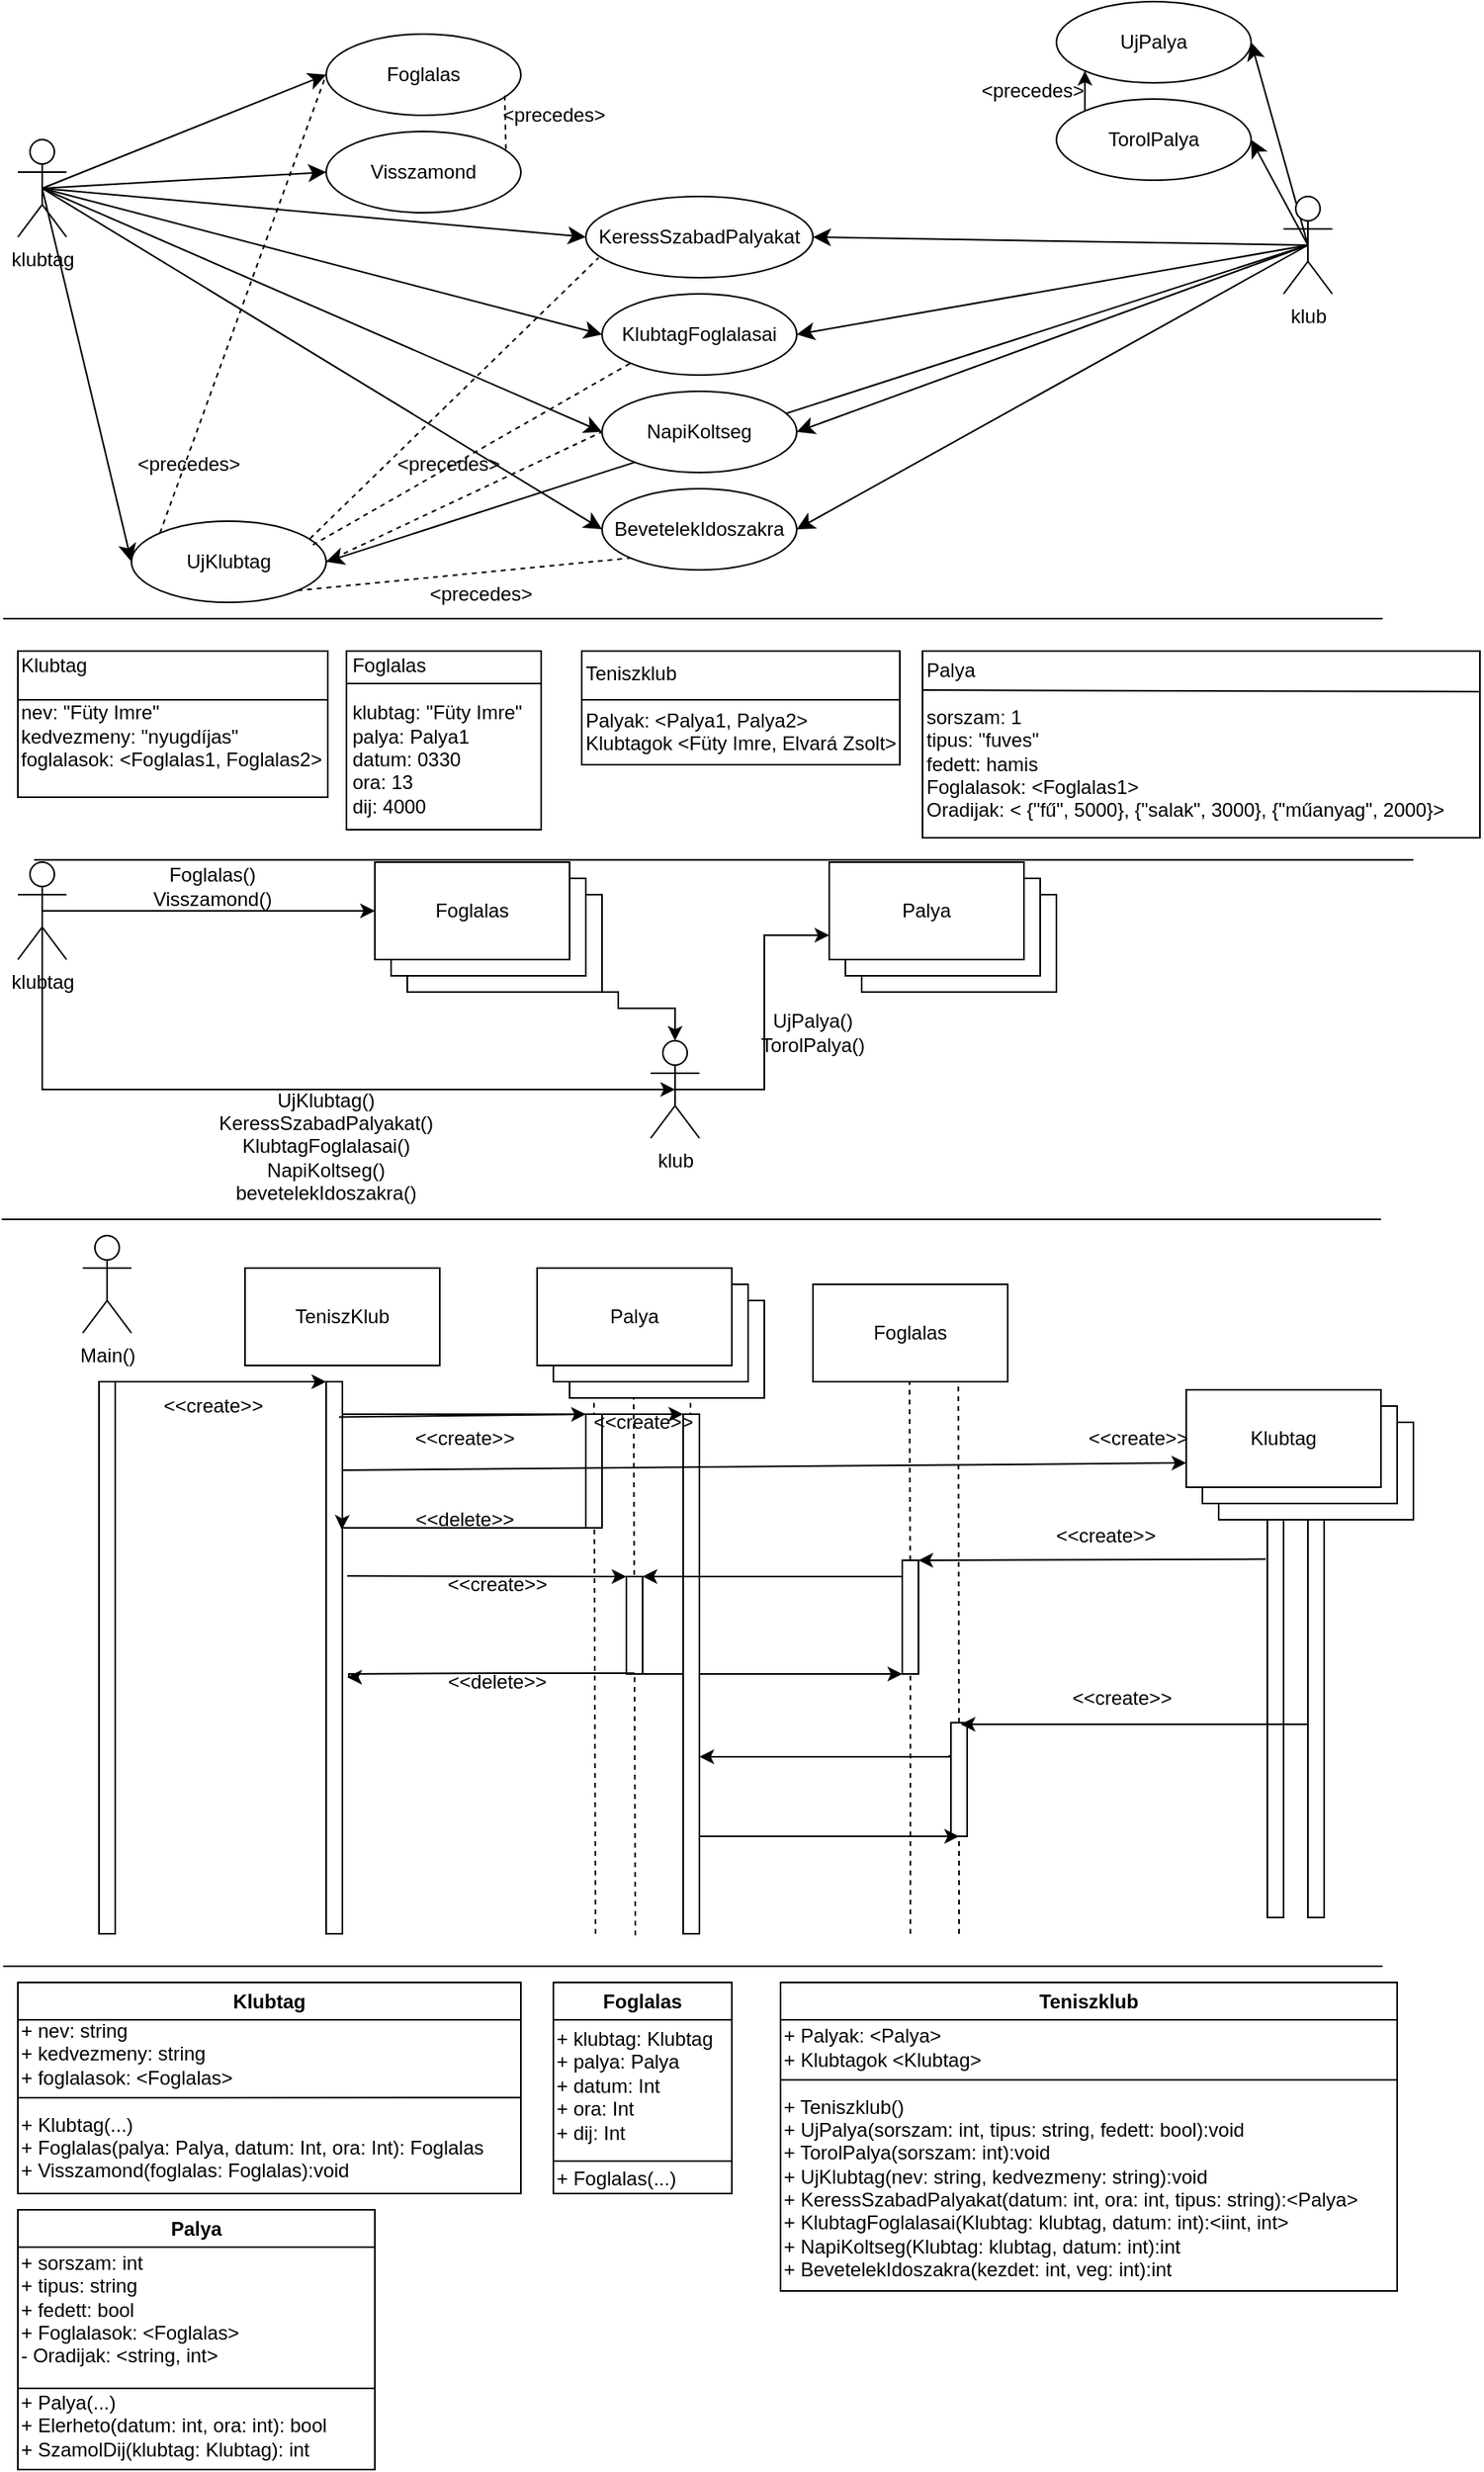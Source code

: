 <mxfile version="26.1.3">
  <diagram name="Page-1" id="23k4kIXcUpD67ppIFEuZ">
    <mxGraphModel dx="2291" dy="773" grid="1" gridSize="10" guides="1" tooltips="1" connect="1" arrows="1" fold="1" page="1" pageScale="1" pageWidth="850" pageHeight="1100" math="0" shadow="0">
      <root>
        <mxCell id="0" />
        <mxCell id="1" parent="0" />
        <mxCell id="wmerD7P6c2fhzKaJmc1H-12" value="" style="rounded=0;whiteSpace=wrap;html=1;" vertex="1" parent="1">
          <mxGeometry x="566.5" y="400" width="343.5" height="115" as="geometry" />
        </mxCell>
        <mxCell id="wmerD7P6c2fhzKaJmc1H-5" value="" style="rounded=0;whiteSpace=wrap;html=1;" vertex="1" parent="1">
          <mxGeometry x="211.5" y="400" width="120" height="110" as="geometry" />
        </mxCell>
        <mxCell id="-5aLn5IDz-yiHX2ItAhz-75" value="Foglalas" style="rounded=0;whiteSpace=wrap;html=1;" parent="1" vertex="1">
          <mxGeometry x="249" y="550" width="120" height="60" as="geometry" />
        </mxCell>
        <mxCell id="-5aLn5IDz-yiHX2ItAhz-74" value="Foglalas" style="rounded=0;whiteSpace=wrap;html=1;" parent="1" vertex="1">
          <mxGeometry x="239" y="540" width="120" height="60" as="geometry" />
        </mxCell>
        <mxCell id="-5aLn5IDz-yiHX2ItAhz-72" value="Klubtag" style="rounded=0;whiteSpace=wrap;html=1;" parent="1" vertex="1">
          <mxGeometry x="749" y="875" width="120" height="60" as="geometry" />
        </mxCell>
        <mxCell id="-5aLn5IDz-yiHX2ItAhz-71" value="Klubtag" style="rounded=0;whiteSpace=wrap;html=1;" parent="1" vertex="1">
          <mxGeometry x="739" y="865" width="120" height="60" as="geometry" />
        </mxCell>
        <mxCell id="-5aLn5IDz-yiHX2ItAhz-46" value="" style="endArrow=none;dashed=1;html=1;rounded=0;entryX=0.125;entryY=-0.05;entryDx=0;entryDy=0;entryPerimeter=0;" parent="1" edge="1">
          <mxGeometry width="50" height="50" relative="1" as="geometry">
            <mxPoint x="424.5" y="1190" as="sourcePoint" />
            <mxPoint x="423.5" y="859" as="targetPoint" />
          </mxGeometry>
        </mxCell>
        <mxCell id="-5aLn5IDz-yiHX2ItAhz-45" value="" style="endArrow=none;dashed=1;html=1;rounded=0;entryX=0.125;entryY=-0.05;entryDx=0;entryDy=0;entryPerimeter=0;" parent="1" edge="1">
          <mxGeometry width="50" height="50" relative="1" as="geometry">
            <mxPoint x="389.5" y="1191" as="sourcePoint" />
            <mxPoint x="388.5" y="860" as="targetPoint" />
          </mxGeometry>
        </mxCell>
        <mxCell id="-5aLn5IDz-yiHX2ItAhz-44" value="" style="endArrow=none;dashed=1;html=1;rounded=0;entryX=0.125;entryY=-0.05;entryDx=0;entryDy=0;entryPerimeter=0;" parent="1" target="-5aLn5IDz-yiHX2ItAhz-43" edge="1">
          <mxGeometry width="50" height="50" relative="1" as="geometry">
            <mxPoint x="365" y="1190" as="sourcePoint" />
            <mxPoint x="379" y="970" as="targetPoint" />
          </mxGeometry>
        </mxCell>
        <mxCell id="-5aLn5IDz-yiHX2ItAhz-24" value="Palya" style="rounded=0;whiteSpace=wrap;html=1;" parent="1" vertex="1">
          <mxGeometry x="349" y="800" width="120" height="60" as="geometry" />
        </mxCell>
        <mxCell id="-5aLn5IDz-yiHX2ItAhz-23" value="Palya" style="rounded=0;whiteSpace=wrap;html=1;" parent="1" vertex="1">
          <mxGeometry x="339" y="790" width="120" height="60" as="geometry" />
        </mxCell>
        <mxCell id="-5aLn5IDz-yiHX2ItAhz-4" value="" style="rounded=0;whiteSpace=wrap;html=1;" parent="1" vertex="1">
          <mxGeometry x="529" y="550" width="120" height="60" as="geometry" />
        </mxCell>
        <mxCell id="-5aLn5IDz-yiHX2ItAhz-3" value="" style="rounded=0;whiteSpace=wrap;html=1;" parent="1" vertex="1">
          <mxGeometry x="519" y="540" width="120" height="60" as="geometry" />
        </mxCell>
        <mxCell id="tQPfZLa-1JDw5LYKSxju-6" style="edgeStyle=none;curved=1;rounded=0;orthogonalLoop=1;jettySize=auto;html=1;exitX=0.5;exitY=0.5;exitDx=0;exitDy=0;exitPerimeter=0;entryX=0;entryY=0.5;entryDx=0;entryDy=0;fontSize=12;startSize=8;endSize=8;" parent="1" source="RCcNGVWDQ_7rDxmdVCuK-1" target="tQPfZLa-1JDw5LYKSxju-1" edge="1">
          <mxGeometry relative="1" as="geometry" />
        </mxCell>
        <mxCell id="tQPfZLa-1JDw5LYKSxju-7" style="edgeStyle=none;curved=1;rounded=0;orthogonalLoop=1;jettySize=auto;html=1;exitX=0.5;exitY=0.5;exitDx=0;exitDy=0;exitPerimeter=0;entryX=0;entryY=0.5;entryDx=0;entryDy=0;fontSize=12;startSize=8;endSize=8;" parent="1" source="RCcNGVWDQ_7rDxmdVCuK-1" target="RCcNGVWDQ_7rDxmdVCuK-3" edge="1">
          <mxGeometry relative="1" as="geometry" />
        </mxCell>
        <mxCell id="tQPfZLa-1JDw5LYKSxju-8" style="edgeStyle=none;curved=1;rounded=0;orthogonalLoop=1;jettySize=auto;html=1;exitX=0.5;exitY=0.5;exitDx=0;exitDy=0;exitPerimeter=0;entryX=0;entryY=0.5;entryDx=0;entryDy=0;fontSize=12;startSize=8;endSize=8;" parent="1" source="RCcNGVWDQ_7rDxmdVCuK-1" target="RCcNGVWDQ_7rDxmdVCuK-10" edge="1">
          <mxGeometry relative="1" as="geometry" />
        </mxCell>
        <mxCell id="tQPfZLa-1JDw5LYKSxju-20" style="edgeStyle=none;curved=1;rounded=0;orthogonalLoop=1;jettySize=auto;html=1;exitX=0.5;exitY=0.5;exitDx=0;exitDy=0;exitPerimeter=0;entryX=0;entryY=0.5;entryDx=0;entryDy=0;fontSize=12;startSize=8;endSize=8;" parent="1" source="RCcNGVWDQ_7rDxmdVCuK-1" target="tQPfZLa-1JDw5LYKSxju-16" edge="1">
          <mxGeometry relative="1" as="geometry" />
        </mxCell>
        <mxCell id="tQPfZLa-1JDw5LYKSxju-32" style="edgeStyle=none;curved=1;rounded=0;orthogonalLoop=1;jettySize=auto;html=1;exitX=0.5;exitY=0.5;exitDx=0;exitDy=0;exitPerimeter=0;entryX=0;entryY=0.5;entryDx=0;entryDy=0;fontSize=12;startSize=8;endSize=8;" parent="1" source="RCcNGVWDQ_7rDxmdVCuK-1" target="tQPfZLa-1JDw5LYKSxju-28" edge="1">
          <mxGeometry relative="1" as="geometry" />
        </mxCell>
        <mxCell id="tQPfZLa-1JDw5LYKSxju-34" style="edgeStyle=none;curved=1;rounded=0;orthogonalLoop=1;jettySize=auto;html=1;exitX=0.5;exitY=0.5;exitDx=0;exitDy=0;exitPerimeter=0;entryX=0;entryY=0.5;entryDx=0;entryDy=0;fontSize=12;startSize=8;endSize=8;" parent="1" source="RCcNGVWDQ_7rDxmdVCuK-1" target="tQPfZLa-1JDw5LYKSxju-29" edge="1">
          <mxGeometry relative="1" as="geometry" />
        </mxCell>
        <mxCell id="tQPfZLa-1JDw5LYKSxju-35" style="edgeStyle=none;curved=1;rounded=0;orthogonalLoop=1;jettySize=auto;html=1;exitX=0.5;exitY=0.5;exitDx=0;exitDy=0;exitPerimeter=0;entryX=0;entryY=0.5;entryDx=0;entryDy=0;fontSize=12;startSize=8;endSize=8;" parent="1" source="RCcNGVWDQ_7rDxmdVCuK-1" target="tQPfZLa-1JDw5LYKSxju-30" edge="1">
          <mxGeometry relative="1" as="geometry" />
        </mxCell>
        <mxCell id="RCcNGVWDQ_7rDxmdVCuK-1" value="klubtag" style="shape=umlActor;verticalLabelPosition=bottom;verticalAlign=top;html=1;outlineConnect=0;" parent="1" vertex="1">
          <mxGeometry x="9" y="85" width="30" height="60" as="geometry" />
        </mxCell>
        <mxCell id="RCcNGVWDQ_7rDxmdVCuK-3" value="Foglalas" style="ellipse;whiteSpace=wrap;html=1;" parent="1" vertex="1">
          <mxGeometry x="199" y="20" width="120" height="50" as="geometry" />
        </mxCell>
        <mxCell id="RCcNGVWDQ_7rDxmdVCuK-27" style="edgeStyle=orthogonalEdgeStyle;rounded=0;orthogonalLoop=1;jettySize=auto;html=1;exitX=0;exitY=0;exitDx=0;exitDy=0;entryX=0;entryY=1;entryDx=0;entryDy=0;" parent="1" source="RCcNGVWDQ_7rDxmdVCuK-6" target="RCcNGVWDQ_7rDxmdVCuK-7" edge="1">
          <mxGeometry relative="1" as="geometry" />
        </mxCell>
        <mxCell id="RCcNGVWDQ_7rDxmdVCuK-6" value="TorolPalya" style="ellipse;whiteSpace=wrap;html=1;" parent="1" vertex="1">
          <mxGeometry x="649" y="60" width="120" height="50" as="geometry" />
        </mxCell>
        <mxCell id="RCcNGVWDQ_7rDxmdVCuK-7" value="UjP&lt;span style=&quot;background-color: transparent; color: light-dark(rgb(0, 0, 0), rgb(255, 255, 255));&quot;&gt;alya&lt;/span&gt;" style="ellipse;whiteSpace=wrap;html=1;" parent="1" vertex="1">
          <mxGeometry x="649" width="120" height="50" as="geometry" />
        </mxCell>
        <mxCell id="tQPfZLa-1JDw5LYKSxju-4" style="edgeStyle=none;curved=1;rounded=0;orthogonalLoop=1;jettySize=auto;html=1;exitX=0.5;exitY=0.5;exitDx=0;exitDy=0;exitPerimeter=0;entryX=1;entryY=0.5;entryDx=0;entryDy=0;fontSize=12;startSize=8;endSize=8;" parent="1" source="RCcNGVWDQ_7rDxmdVCuK-8" target="RCcNGVWDQ_7rDxmdVCuK-6" edge="1">
          <mxGeometry relative="1" as="geometry" />
        </mxCell>
        <mxCell id="tQPfZLa-1JDw5LYKSxju-5" style="edgeStyle=none;curved=1;rounded=0;orthogonalLoop=1;jettySize=auto;html=1;exitX=0.5;exitY=0.5;exitDx=0;exitDy=0;exitPerimeter=0;entryX=1;entryY=0.5;entryDx=0;entryDy=0;fontSize=12;startSize=8;endSize=8;" parent="1" source="RCcNGVWDQ_7rDxmdVCuK-8" target="RCcNGVWDQ_7rDxmdVCuK-7" edge="1">
          <mxGeometry relative="1" as="geometry" />
        </mxCell>
        <mxCell id="tQPfZLa-1JDw5LYKSxju-27" style="edgeStyle=none;curved=1;rounded=0;orthogonalLoop=1;jettySize=auto;html=1;exitX=0.5;exitY=0.5;exitDx=0;exitDy=0;exitPerimeter=0;entryX=1;entryY=0.5;entryDx=0;entryDy=0;fontSize=12;startSize=8;endSize=8;" parent="1" source="RCcNGVWDQ_7rDxmdVCuK-8" target="tQPfZLa-1JDw5LYKSxju-16" edge="1">
          <mxGeometry relative="1" as="geometry" />
        </mxCell>
        <mxCell id="tQPfZLa-1JDw5LYKSxju-31" style="edgeStyle=none;curved=1;rounded=0;orthogonalLoop=1;jettySize=auto;html=1;exitX=0.5;exitY=0.5;exitDx=0;exitDy=0;exitPerimeter=0;entryX=1;entryY=0.5;entryDx=0;entryDy=0;fontSize=12;startSize=8;endSize=8;" parent="1" source="RCcNGVWDQ_7rDxmdVCuK-8" target="tQPfZLa-1JDw5LYKSxju-1" edge="1">
          <mxGeometry relative="1" as="geometry" />
        </mxCell>
        <mxCell id="tQPfZLa-1JDw5LYKSxju-33" style="edgeStyle=none;curved=1;rounded=0;orthogonalLoop=1;jettySize=auto;html=1;exitX=0.5;exitY=0.5;exitDx=0;exitDy=0;exitPerimeter=0;entryX=1;entryY=0.5;entryDx=0;entryDy=0;fontSize=12;startSize=8;endSize=8;" parent="1" source="RCcNGVWDQ_7rDxmdVCuK-8" target="tQPfZLa-1JDw5LYKSxju-28" edge="1">
          <mxGeometry relative="1" as="geometry" />
        </mxCell>
        <mxCell id="tQPfZLa-1JDw5LYKSxju-36" style="edgeStyle=none;curved=1;rounded=0;orthogonalLoop=1;jettySize=auto;html=1;exitX=0.5;exitY=0.5;exitDx=0;exitDy=0;exitPerimeter=0;entryX=1;entryY=0.5;entryDx=0;entryDy=0;fontSize=12;startSize=8;endSize=8;" parent="1" source="RCcNGVWDQ_7rDxmdVCuK-8" target="tQPfZLa-1JDw5LYKSxju-29" edge="1">
          <mxGeometry relative="1" as="geometry" />
        </mxCell>
        <mxCell id="tQPfZLa-1JDw5LYKSxju-37" style="edgeStyle=none;curved=1;rounded=0;orthogonalLoop=1;jettySize=auto;html=1;exitX=0.5;exitY=0.5;exitDx=0;exitDy=0;exitPerimeter=0;entryX=1;entryY=0.5;entryDx=0;entryDy=0;fontSize=12;startSize=8;endSize=8;" parent="1" source="RCcNGVWDQ_7rDxmdVCuK-8" target="tQPfZLa-1JDw5LYKSxju-30" edge="1">
          <mxGeometry relative="1" as="geometry" />
        </mxCell>
        <mxCell id="RCcNGVWDQ_7rDxmdVCuK-8" value="klub" style="shape=umlActor;verticalLabelPosition=bottom;verticalAlign=top;html=1;outlineConnect=0;" parent="1" vertex="1">
          <mxGeometry x="789" y="120" width="30" height="60" as="geometry" />
        </mxCell>
        <mxCell id="RCcNGVWDQ_7rDxmdVCuK-10" value="Visszamond" style="ellipse;whiteSpace=wrap;html=1;" parent="1" vertex="1">
          <mxGeometry x="199" y="80" width="120" height="50" as="geometry" />
        </mxCell>
        <mxCell id="RCcNGVWDQ_7rDxmdVCuK-13" value="&amp;lt;precedes&amp;gt;" style="text;html=1;align=center;verticalAlign=middle;resizable=0;points=[];autosize=1;strokeColor=none;fillColor=none;" parent="1" vertex="1">
          <mxGeometry x="589" y="40" width="90" height="30" as="geometry" />
        </mxCell>
        <mxCell id="RCcNGVWDQ_7rDxmdVCuK-28" value="&amp;lt;precedes&amp;gt;" style="text;html=1;align=center;verticalAlign=middle;resizable=0;points=[];autosize=1;strokeColor=none;fillColor=none;" parent="1" vertex="1">
          <mxGeometry x="294" y="55" width="90" height="30" as="geometry" />
        </mxCell>
        <mxCell id="RCcNGVWDQ_7rDxmdVCuK-30" value="Klubtag" style="swimlane;whiteSpace=wrap;html=1;" parent="1" vertex="1">
          <mxGeometry x="9" y="1220" width="310" height="130" as="geometry" />
        </mxCell>
        <mxCell id="RCcNGVWDQ_7rDxmdVCuK-32" value="+ nev: string&lt;div&gt;+ kedvezmeny: string&lt;/div&gt;&lt;div&gt;+ foglalasok: &amp;lt;Foglalas&amp;gt;&lt;/div&gt;&lt;div&gt;&lt;br&gt;&lt;/div&gt;&lt;div&gt;+ Klubtag(...)&lt;/div&gt;&lt;div&gt;+ Foglalas(palya: Palya, datum: Int, ora: Int): Foglalas&lt;/div&gt;&lt;div&gt;+ Visszamond(foglalas: Foglalas):void&lt;/div&gt;&lt;div&gt;&lt;br&gt;&lt;/div&gt;" style="text;html=1;align=left;verticalAlign=middle;resizable=0;points=[];autosize=1;strokeColor=none;fillColor=none;" parent="RCcNGVWDQ_7rDxmdVCuK-30" vertex="1">
          <mxGeometry y="15" width="310" height="130" as="geometry" />
        </mxCell>
        <mxCell id="RCcNGVWDQ_7rDxmdVCuK-33" value="" style="endArrow=none;html=1;rounded=0;entryX=1.005;entryY=0.43;entryDx=0;entryDy=0;entryPerimeter=0;" parent="RCcNGVWDQ_7rDxmdVCuK-30" edge="1">
          <mxGeometry width="50" height="50" relative="1" as="geometry">
            <mxPoint y="71" as="sourcePoint" />
            <mxPoint x="310.0" y="70.9" as="targetPoint" />
          </mxGeometry>
        </mxCell>
        <mxCell id="RCcNGVWDQ_7rDxmdVCuK-35" value="Palya" style="swimlane;whiteSpace=wrap;html=1;" parent="1" vertex="1">
          <mxGeometry x="9" y="1360" width="220" height="160" as="geometry" />
        </mxCell>
        <mxCell id="RCcNGVWDQ_7rDxmdVCuK-34" value="+ sorszam: int&lt;div&gt;+ tipus: string&lt;/div&gt;&lt;div&gt;+ fedett: bool&lt;/div&gt;&lt;div&gt;+ Foglalasok: &amp;lt;Foglalas&amp;gt;&lt;/div&gt;&lt;div&gt;- Oradijak: &amp;lt;string, int&amp;gt;&lt;/div&gt;&lt;div&gt;&lt;br&gt;&lt;/div&gt;&lt;div&gt;+ Palya(...)&lt;/div&gt;&lt;div&gt;+ Elerheto(datum: int, ora: int): bool&lt;/div&gt;&lt;div&gt;+ SzamolDij(klubtag: Klubtag): int&lt;/div&gt;" style="text;html=1;align=left;verticalAlign=middle;resizable=0;points=[];autosize=1;strokeColor=none;fillColor=none;" parent="RCcNGVWDQ_7rDxmdVCuK-35" vertex="1">
          <mxGeometry y="20" width="210" height="140" as="geometry" />
        </mxCell>
        <mxCell id="RCcNGVWDQ_7rDxmdVCuK-37" value="Foglalas" style="swimlane;whiteSpace=wrap;html=1;" parent="1" vertex="1">
          <mxGeometry x="339" y="1220" width="110" height="130" as="geometry" />
        </mxCell>
        <mxCell id="RCcNGVWDQ_7rDxmdVCuK-38" value="+ klubtag: Klubtag&lt;div&gt;+ palya: Palya&lt;/div&gt;&lt;div&gt;+ datum: Int&lt;/div&gt;&lt;div&gt;+ ora: Int&lt;/div&gt;&lt;div&gt;+ dij: Int&lt;/div&gt;&lt;div&gt;&lt;br&gt;&lt;/div&gt;&lt;div&gt;+ Foglalas(...)&lt;/div&gt;&lt;div&gt;&lt;br&gt;&lt;/div&gt;" style="text;html=1;align=left;verticalAlign=middle;resizable=0;points=[];autosize=1;strokeColor=none;fillColor=none;" parent="RCcNGVWDQ_7rDxmdVCuK-37" vertex="1">
          <mxGeometry y="20" width="120" height="130" as="geometry" />
        </mxCell>
        <mxCell id="RCcNGVWDQ_7rDxmdVCuK-40" value="" style="endArrow=none;html=1;rounded=0;" parent="RCcNGVWDQ_7rDxmdVCuK-37" edge="1">
          <mxGeometry width="50" height="50" relative="1" as="geometry">
            <mxPoint y="110" as="sourcePoint" />
            <mxPoint x="110" y="110" as="targetPoint" />
            <Array as="points">
              <mxPoint y="110" />
            </Array>
          </mxGeometry>
        </mxCell>
        <mxCell id="RCcNGVWDQ_7rDxmdVCuK-39" value="" style="endArrow=none;html=1;rounded=0;" parent="1" source="RCcNGVWDQ_7rDxmdVCuK-34" edge="1">
          <mxGeometry width="50" height="50" relative="1" as="geometry">
            <mxPoint x="89" y="1430" as="sourcePoint" />
            <mxPoint x="229" y="1470" as="targetPoint" />
            <Array as="points">
              <mxPoint x="9" y="1470" />
            </Array>
          </mxGeometry>
        </mxCell>
        <mxCell id="RCcNGVWDQ_7rDxmdVCuK-41" value="Teniszklub" style="swimlane;whiteSpace=wrap;html=1;" parent="1" vertex="1">
          <mxGeometry x="479" y="1220" width="380" height="190" as="geometry" />
        </mxCell>
        <mxCell id="RCcNGVWDQ_7rDxmdVCuK-44" value="" style="endArrow=none;html=1;rounded=0;" parent="RCcNGVWDQ_7rDxmdVCuK-41" edge="1">
          <mxGeometry width="50" height="50" relative="1" as="geometry">
            <mxPoint x="160" y="60" as="sourcePoint" />
            <mxPoint x="380" y="60" as="targetPoint" />
            <Array as="points">
              <mxPoint y="60" />
              <mxPoint x="160" y="60" />
            </Array>
          </mxGeometry>
        </mxCell>
        <mxCell id="RCcNGVWDQ_7rDxmdVCuK-42" value="+ Palyak: &amp;lt;Palya&amp;gt;&lt;div&gt;+ Klubtagok &amp;lt;Klubtag&amp;gt;&lt;/div&gt;&lt;div&gt;&lt;br&gt;&lt;/div&gt;&lt;div&gt;+ Teniszklub()&lt;/div&gt;&lt;div&gt;+ UjPalya(sorszam: int, tipus: string, fedett: bool):void&lt;/div&gt;&lt;div&gt;+ TorolPalya(sorszam: int):void&lt;/div&gt;&lt;div&gt;+ UjKlubtag(nev: string, kedvezmeny: string):void&lt;/div&gt;&lt;div&gt;+ KeressSzabadPalyakat(datum: int, ora: int, tipus: string):&amp;lt;Palya&amp;gt;&lt;/div&gt;&lt;div&gt;+ KlubtagFoglalasai(Klubtag: klubtag, datum: int):&amp;lt;iint, int&amp;gt;&lt;/div&gt;&lt;div&gt;+ NapiKoltseg(Klubtag: klubtag, datum: int):int&lt;/div&gt;&lt;div&gt;+ BevetelekIdoszakra(kezdet: int, veg: int):int&lt;/div&gt;" style="text;html=1;align=left;verticalAlign=middle;resizable=0;points=[];autosize=1;strokeColor=none;fillColor=none;" parent="RCcNGVWDQ_7rDxmdVCuK-41" vertex="1">
          <mxGeometry y="20" width="380" height="170" as="geometry" />
        </mxCell>
        <mxCell id="tQPfZLa-1JDw5LYKSxju-1" value="UjKlubtag" style="ellipse;whiteSpace=wrap;html=1;" parent="1" vertex="1">
          <mxGeometry x="79" y="320" width="120" height="50" as="geometry" />
        </mxCell>
        <mxCell id="tQPfZLa-1JDw5LYKSxju-15" value="&amp;lt;precedes&amp;gt;" style="text;html=1;align=center;verticalAlign=middle;resizable=0;points=[];autosize=1;strokeColor=none;fillColor=none;" parent="1" vertex="1">
          <mxGeometry x="69" y="270" width="90" height="30" as="geometry" />
        </mxCell>
        <mxCell id="tQPfZLa-1JDw5LYKSxju-16" value="KeressSzabadPalyakat" style="ellipse;whiteSpace=wrap;html=1;" parent="1" vertex="1">
          <mxGeometry x="359" y="120" width="140" height="50" as="geometry" />
        </mxCell>
        <mxCell id="tQPfZLa-1JDw5LYKSxju-17" value="" style="endArrow=none;dashed=1;html=1;rounded=0;fontSize=12;startSize=8;endSize=8;curved=1;entryX=0;entryY=0.5;entryDx=0;entryDy=0;exitX=0;exitY=0;exitDx=0;exitDy=0;" parent="1" source="tQPfZLa-1JDw5LYKSxju-1" target="RCcNGVWDQ_7rDxmdVCuK-3" edge="1">
          <mxGeometry width="50" height="50" relative="1" as="geometry">
            <mxPoint x="89" y="190" as="sourcePoint" />
            <mxPoint x="139" y="140" as="targetPoint" />
          </mxGeometry>
        </mxCell>
        <mxCell id="tQPfZLa-1JDw5LYKSxju-19" value="" style="endArrow=none;dashed=1;html=1;rounded=0;fontSize=12;startSize=8;endSize=8;curved=1;exitX=0.923;exitY=0.214;exitDx=0;exitDy=0;exitPerimeter=0;" parent="1" source="RCcNGVWDQ_7rDxmdVCuK-10" edge="1">
          <mxGeometry width="50" height="50" relative="1" as="geometry">
            <mxPoint x="309" y="85" as="sourcePoint" />
            <mxPoint x="309" y="55" as="targetPoint" />
          </mxGeometry>
        </mxCell>
        <mxCell id="tQPfZLa-1JDw5LYKSxju-21" value="" style="endArrow=none;dashed=1;html=1;rounded=0;fontSize=12;startSize=8;endSize=8;curved=1;entryX=0.056;entryY=0.756;entryDx=0;entryDy=0;entryPerimeter=0;exitX=0.918;exitY=0.212;exitDx=0;exitDy=0;exitPerimeter=0;" parent="1" source="tQPfZLa-1JDw5LYKSxju-1" target="tQPfZLa-1JDw5LYKSxju-16" edge="1">
          <mxGeometry width="50" height="50" relative="1" as="geometry">
            <mxPoint x="179" y="190" as="sourcePoint" />
            <mxPoint x="219" y="160" as="targetPoint" />
          </mxGeometry>
        </mxCell>
        <mxCell id="tQPfZLa-1JDw5LYKSxju-25" value="&amp;lt;precedes&amp;gt;" style="text;html=1;align=center;verticalAlign=middle;resizable=0;points=[];autosize=1;strokeColor=none;fillColor=none;" parent="1" vertex="1">
          <mxGeometry x="229" y="270" width="90" height="30" as="geometry" />
        </mxCell>
        <mxCell id="tQPfZLa-1JDw5LYKSxju-28" value="KlubtagFoglalasai" style="ellipse;whiteSpace=wrap;html=1;" parent="1" vertex="1">
          <mxGeometry x="369" y="180" width="120" height="50" as="geometry" />
        </mxCell>
        <mxCell id="tQPfZLa-1JDw5LYKSxju-29" value="NapiKoltseg" style="ellipse;whiteSpace=wrap;html=1;" parent="1" vertex="1">
          <mxGeometry x="369" y="240" width="120" height="50" as="geometry" />
        </mxCell>
        <mxCell id="tQPfZLa-1JDw5LYKSxju-30" value="BevetelekIdoszakra" style="ellipse;whiteSpace=wrap;html=1;" parent="1" vertex="1">
          <mxGeometry x="369" y="300" width="120" height="50" as="geometry" />
        </mxCell>
        <mxCell id="tQPfZLa-1JDw5LYKSxju-38" value="" style="endArrow=none;dashed=1;html=1;rounded=0;fontSize=12;startSize=8;endSize=8;curved=1;entryX=0;entryY=1;entryDx=0;entryDy=0;exitX=0.932;exitY=0.292;exitDx=0;exitDy=0;exitPerimeter=0;" parent="1" source="tQPfZLa-1JDw5LYKSxju-1" target="tQPfZLa-1JDw5LYKSxju-28" edge="1">
          <mxGeometry width="50" height="50" relative="1" as="geometry">
            <mxPoint x="199" y="341" as="sourcePoint" />
            <mxPoint x="377" y="168" as="targetPoint" />
          </mxGeometry>
        </mxCell>
        <mxCell id="tQPfZLa-1JDw5LYKSxju-39" value="" style="endArrow=none;dashed=1;html=1;rounded=0;fontSize=12;startSize=8;endSize=8;curved=1;entryX=0;entryY=0.5;entryDx=0;entryDy=0;exitX=1;exitY=0.5;exitDx=0;exitDy=0;" parent="1" source="tQPfZLa-1JDw5LYKSxju-1" target="tQPfZLa-1JDw5LYKSxju-29" edge="1">
          <mxGeometry width="50" height="50" relative="1" as="geometry">
            <mxPoint x="201" y="345" as="sourcePoint" />
            <mxPoint x="397" y="233" as="targetPoint" />
          </mxGeometry>
        </mxCell>
        <mxCell id="tQPfZLa-1JDw5LYKSxju-40" value="" style="endArrow=none;dashed=1;html=1;rounded=0;fontSize=12;startSize=8;endSize=8;curved=1;entryX=0;entryY=1;entryDx=0;entryDy=0;exitX=1;exitY=1;exitDx=0;exitDy=0;" parent="1" source="tQPfZLa-1JDw5LYKSxju-1" target="tQPfZLa-1JDw5LYKSxju-30" edge="1">
          <mxGeometry width="50" height="50" relative="1" as="geometry">
            <mxPoint x="209" y="355" as="sourcePoint" />
            <mxPoint x="379" y="275" as="targetPoint" />
          </mxGeometry>
        </mxCell>
        <mxCell id="tQPfZLa-1JDw5LYKSxju-41" value="&amp;lt;precedes&amp;gt;" style="text;html=1;align=center;verticalAlign=middle;resizable=0;points=[];autosize=1;strokeColor=none;fillColor=none;" parent="1" vertex="1">
          <mxGeometry x="249" y="350" width="90" height="30" as="geometry" />
        </mxCell>
        <mxCell id="-5aLn5IDz-yiHX2ItAhz-5" style="edgeStyle=orthogonalEdgeStyle;rounded=0;orthogonalLoop=1;jettySize=auto;html=1;exitX=0.5;exitY=0.5;exitDx=0;exitDy=0;exitPerimeter=0;entryX=0;entryY=0.5;entryDx=0;entryDy=0;" parent="1" source="tQPfZLa-1JDw5LYKSxju-43" target="-5aLn5IDz-yiHX2ItAhz-1" edge="1">
          <mxGeometry relative="1" as="geometry" />
        </mxCell>
        <mxCell id="tQPfZLa-1JDw5LYKSxju-43" value="klubtag" style="shape=umlActor;verticalLabelPosition=bottom;verticalAlign=top;html=1;outlineConnect=0;" parent="1" vertex="1">
          <mxGeometry x="9" y="530" width="30" height="60" as="geometry" />
        </mxCell>
        <mxCell id="-5aLn5IDz-yiHX2ItAhz-15" style="edgeStyle=orthogonalEdgeStyle;rounded=0;orthogonalLoop=1;jettySize=auto;html=1;exitX=0.5;exitY=0.5;exitDx=0;exitDy=0;exitPerimeter=0;entryX=0;entryY=0.75;entryDx=0;entryDy=0;" parent="1" source="tQPfZLa-1JDw5LYKSxju-44" target="-5aLn5IDz-yiHX2ItAhz-2" edge="1">
          <mxGeometry relative="1" as="geometry" />
        </mxCell>
        <mxCell id="tQPfZLa-1JDw5LYKSxju-44" value="klub" style="shape=umlActor;verticalLabelPosition=bottom;verticalAlign=top;html=1;outlineConnect=0;" parent="1" vertex="1">
          <mxGeometry x="399" y="640" width="30" height="60" as="geometry" />
        </mxCell>
        <mxCell id="-5aLn5IDz-yiHX2ItAhz-1" value="Foglalas" style="rounded=0;whiteSpace=wrap;html=1;" parent="1" vertex="1">
          <mxGeometry x="229" y="530" width="120" height="60" as="geometry" />
        </mxCell>
        <mxCell id="-5aLn5IDz-yiHX2ItAhz-2" value="Palya" style="rounded=0;whiteSpace=wrap;html=1;" parent="1" vertex="1">
          <mxGeometry x="509" y="530" width="120" height="60" as="geometry" />
        </mxCell>
        <mxCell id="-5aLn5IDz-yiHX2ItAhz-11" style="edgeStyle=orthogonalEdgeStyle;rounded=0;orthogonalLoop=1;jettySize=auto;html=1;exitX=0.5;exitY=0.5;exitDx=0;exitDy=0;exitPerimeter=0;entryX=0.5;entryY=0.5;entryDx=0;entryDy=0;entryPerimeter=0;" parent="1" source="tQPfZLa-1JDw5LYKSxju-43" target="tQPfZLa-1JDw5LYKSxju-44" edge="1">
          <mxGeometry relative="1" as="geometry">
            <Array as="points">
              <mxPoint x="24" y="670" />
              <mxPoint x="404" y="670" />
            </Array>
          </mxGeometry>
        </mxCell>
        <mxCell id="-5aLn5IDz-yiHX2ItAhz-12" value="Foglalas()&lt;div&gt;Visszamond()&lt;/div&gt;" style="text;html=1;align=center;verticalAlign=middle;whiteSpace=wrap;rounded=0;" parent="1" vertex="1">
          <mxGeometry x="99" y="530" width="60" height="30" as="geometry" />
        </mxCell>
        <mxCell id="-5aLn5IDz-yiHX2ItAhz-13" value="UjKlubtag()&lt;div&gt;KeressSzabadPalyakat()&lt;/div&gt;&lt;div&gt;KlubtagFoglalasai()&lt;/div&gt;&lt;div&gt;NapiKoltseg()&lt;/div&gt;&lt;div&gt;bevetelekIdoszakra()&lt;/div&gt;" style="text;html=1;align=center;verticalAlign=middle;whiteSpace=wrap;rounded=0;" parent="1" vertex="1">
          <mxGeometry x="169" y="690" width="60" height="30" as="geometry" />
        </mxCell>
        <mxCell id="-5aLn5IDz-yiHX2ItAhz-16" value="UjPalya()&lt;div&gt;TorolPalya()&lt;/div&gt;" style="text;html=1;align=center;verticalAlign=middle;whiteSpace=wrap;rounded=0;" parent="1" vertex="1">
          <mxGeometry x="469" y="620" width="60" height="30" as="geometry" />
        </mxCell>
        <mxCell id="-5aLn5IDz-yiHX2ItAhz-17" style="edgeStyle=orthogonalEdgeStyle;rounded=0;orthogonalLoop=1;jettySize=auto;html=1;exitX=1;exitY=1;exitDx=0;exitDy=0;entryX=0.5;entryY=0;entryDx=0;entryDy=0;entryPerimeter=0;" parent="1" source="-5aLn5IDz-yiHX2ItAhz-75" target="tQPfZLa-1JDw5LYKSxju-44" edge="1">
          <mxGeometry relative="1" as="geometry">
            <Array as="points">
              <mxPoint x="379" y="610" />
              <mxPoint x="379" y="620" />
              <mxPoint x="414" y="620" />
            </Array>
          </mxGeometry>
        </mxCell>
        <mxCell id="-5aLn5IDz-yiHX2ItAhz-18" value="Main()" style="shape=umlActor;verticalLabelPosition=bottom;verticalAlign=top;html=1;outlineConnect=0;" parent="1" vertex="1">
          <mxGeometry x="49" y="760" width="30" height="60" as="geometry" />
        </mxCell>
        <mxCell id="-5aLn5IDz-yiHX2ItAhz-19" value="TeniszKlub" style="rounded=0;whiteSpace=wrap;html=1;" parent="1" vertex="1">
          <mxGeometry x="149" y="780" width="120" height="60" as="geometry" />
        </mxCell>
        <mxCell id="-5aLn5IDz-yiHX2ItAhz-20" value="Klubtag" style="rounded=0;whiteSpace=wrap;html=1;" parent="1" vertex="1">
          <mxGeometry x="729" y="855" width="120" height="60" as="geometry" />
        </mxCell>
        <mxCell id="-5aLn5IDz-yiHX2ItAhz-21" value="Foglalas" style="rounded=0;whiteSpace=wrap;html=1;" parent="1" vertex="1">
          <mxGeometry x="499" y="790" width="120" height="60" as="geometry" />
        </mxCell>
        <mxCell id="-5aLn5IDz-yiHX2ItAhz-22" value="Palya" style="rounded=0;whiteSpace=wrap;html=1;" parent="1" vertex="1">
          <mxGeometry x="329" y="780" width="120" height="60" as="geometry" />
        </mxCell>
        <mxCell id="-5aLn5IDz-yiHX2ItAhz-29" style="edgeStyle=orthogonalEdgeStyle;rounded=0;orthogonalLoop=1;jettySize=auto;html=1;exitX=1;exitY=0;exitDx=0;exitDy=0;entryX=0;entryY=0;entryDx=0;entryDy=0;" parent="1" source="-5aLn5IDz-yiHX2ItAhz-26" target="-5aLn5IDz-yiHX2ItAhz-28" edge="1">
          <mxGeometry relative="1" as="geometry">
            <Array as="points">
              <mxPoint x="139" y="850" />
              <mxPoint x="139" y="850" />
            </Array>
          </mxGeometry>
        </mxCell>
        <mxCell id="-5aLn5IDz-yiHX2ItAhz-26" value="" style="rounded=0;whiteSpace=wrap;html=1;" parent="1" vertex="1">
          <mxGeometry x="59" y="850" width="10" height="340" as="geometry" />
        </mxCell>
        <mxCell id="-5aLn5IDz-yiHX2ItAhz-28" value="" style="rounded=0;whiteSpace=wrap;html=1;" parent="1" vertex="1">
          <mxGeometry x="199" y="850" width="10" height="340" as="geometry" />
        </mxCell>
        <mxCell id="-5aLn5IDz-yiHX2ItAhz-30" value="&amp;lt;&amp;lt;create&amp;gt;&amp;gt;" style="text;html=1;align=center;verticalAlign=middle;resizable=0;points=[];autosize=1;strokeColor=none;fillColor=none;" parent="1" vertex="1">
          <mxGeometry x="89" y="850" width="80" height="30" as="geometry" />
        </mxCell>
        <mxCell id="-5aLn5IDz-yiHX2ItAhz-36" style="edgeStyle=orthogonalEdgeStyle;rounded=0;orthogonalLoop=1;jettySize=auto;html=1;exitX=0;exitY=1;exitDx=0;exitDy=0;entryX=0.967;entryY=0.268;entryDx=0;entryDy=0;entryPerimeter=0;" parent="1" source="-5aLn5IDz-yiHX2ItAhz-31" target="-5aLn5IDz-yiHX2ItAhz-28" edge="1">
          <mxGeometry relative="1" as="geometry">
            <Array as="points">
              <mxPoint x="209" y="940" />
            </Array>
          </mxGeometry>
        </mxCell>
        <mxCell id="-5aLn5IDz-yiHX2ItAhz-31" value="" style="rounded=0;whiteSpace=wrap;html=1;" parent="1" vertex="1">
          <mxGeometry x="359" y="870" width="10" height="70" as="geometry" />
        </mxCell>
        <mxCell id="-5aLn5IDz-yiHX2ItAhz-70" style="edgeStyle=orthogonalEdgeStyle;rounded=0;orthogonalLoop=1;jettySize=auto;html=1;exitX=1;exitY=1;exitDx=0;exitDy=0;entryX=0;entryY=1;entryDx=0;entryDy=0;" parent="1" source="-5aLn5IDz-yiHX2ItAhz-32" target="-5aLn5IDz-yiHX2ItAhz-65" edge="1">
          <mxGeometry relative="1" as="geometry">
            <Array as="points">
              <mxPoint x="479" y="1030" />
              <mxPoint x="479" y="1030" />
            </Array>
          </mxGeometry>
        </mxCell>
        <mxCell id="-5aLn5IDz-yiHX2ItAhz-32" value="" style="rounded=0;whiteSpace=wrap;html=1;" parent="1" vertex="1">
          <mxGeometry x="384" y="970" width="10" height="60" as="geometry" />
        </mxCell>
        <mxCell id="-5aLn5IDz-yiHX2ItAhz-33" value="" style="rounded=0;whiteSpace=wrap;html=1;" parent="1" vertex="1">
          <mxGeometry x="419" y="870" width="10" height="320" as="geometry" />
        </mxCell>
        <mxCell id="-5aLn5IDz-yiHX2ItAhz-34" value="" style="endArrow=classic;html=1;rounded=0;entryX=0;entryY=0;entryDx=0;entryDy=0;exitX=0.792;exitY=0.064;exitDx=0;exitDy=0;exitPerimeter=0;" parent="1" source="-5aLn5IDz-yiHX2ItAhz-28" target="-5aLn5IDz-yiHX2ItAhz-31" edge="1">
          <mxGeometry width="50" height="50" relative="1" as="geometry">
            <mxPoint x="210" y="870" as="sourcePoint" />
            <mxPoint x="269" y="890" as="targetPoint" />
          </mxGeometry>
        </mxCell>
        <mxCell id="-5aLn5IDz-yiHX2ItAhz-35" value="&amp;lt;&amp;lt;create&amp;gt;&amp;gt;" style="text;html=1;align=center;verticalAlign=middle;resizable=0;points=[];autosize=1;strokeColor=none;fillColor=none;" parent="1" vertex="1">
          <mxGeometry x="244" y="870" width="80" height="30" as="geometry" />
        </mxCell>
        <mxCell id="-5aLn5IDz-yiHX2ItAhz-37" value="&amp;lt;&amp;lt;delete&amp;gt;&amp;gt;" style="text;html=1;align=center;verticalAlign=middle;resizable=0;points=[];autosize=1;strokeColor=none;fillColor=none;" parent="1" vertex="1">
          <mxGeometry x="244" y="920" width="80" height="30" as="geometry" />
        </mxCell>
        <mxCell id="-5aLn5IDz-yiHX2ItAhz-38" value="" style="endArrow=classic;html=1;rounded=0;entryX=0;entryY=0;entryDx=0;entryDy=0;exitX=1.3;exitY=0.352;exitDx=0;exitDy=0;exitPerimeter=0;" parent="1" source="-5aLn5IDz-yiHX2ItAhz-28" edge="1">
          <mxGeometry width="50" height="50" relative="1" as="geometry">
            <mxPoint x="232" y="972" as="sourcePoint" />
            <mxPoint x="384" y="970" as="targetPoint" />
          </mxGeometry>
        </mxCell>
        <mxCell id="-5aLn5IDz-yiHX2ItAhz-39" value="&amp;lt;&amp;lt;delete&amp;gt;&amp;gt;" style="text;html=1;align=center;verticalAlign=middle;resizable=0;points=[];autosize=1;strokeColor=none;fillColor=none;" parent="1" vertex="1">
          <mxGeometry x="264" y="1020" width="80" height="30" as="geometry" />
        </mxCell>
        <mxCell id="-5aLn5IDz-yiHX2ItAhz-40" style="edgeStyle=orthogonalEdgeStyle;rounded=0;orthogonalLoop=1;jettySize=auto;html=1;exitX=0;exitY=1;exitDx=0;exitDy=0;" parent="1" edge="1">
          <mxGeometry relative="1" as="geometry">
            <mxPoint x="389" y="1029.5" as="sourcePoint" />
            <mxPoint x="212" y="1032" as="targetPoint" />
            <Array as="points">
              <mxPoint x="301" y="1030" />
              <mxPoint x="213" y="1030" />
              <mxPoint x="213" y="1032" />
            </Array>
          </mxGeometry>
        </mxCell>
        <mxCell id="-5aLn5IDz-yiHX2ItAhz-41" value="&amp;lt;&amp;lt;create&amp;gt;&amp;gt;" style="text;html=1;align=center;verticalAlign=middle;resizable=0;points=[];autosize=1;strokeColor=none;fillColor=none;" parent="1" vertex="1">
          <mxGeometry x="264" y="960" width="80" height="30" as="geometry" />
        </mxCell>
        <mxCell id="-5aLn5IDz-yiHX2ItAhz-42" value="" style="endArrow=classic;html=1;rounded=0;entryX=0;entryY=0;entryDx=0;entryDy=0;" parent="1" target="-5aLn5IDz-yiHX2ItAhz-33" edge="1">
          <mxGeometry width="50" height="50" relative="1" as="geometry">
            <mxPoint x="209" y="870" as="sourcePoint" />
            <mxPoint x="379" y="970" as="targetPoint" />
          </mxGeometry>
        </mxCell>
        <mxCell id="-5aLn5IDz-yiHX2ItAhz-43" value="&amp;lt;&amp;lt;create&amp;gt;&amp;gt;" style="text;html=1;align=center;verticalAlign=middle;resizable=0;points=[];autosize=1;strokeColor=none;fillColor=none;" parent="1" vertex="1">
          <mxGeometry x="354" y="860" width="80" height="30" as="geometry" />
        </mxCell>
        <mxCell id="-5aLn5IDz-yiHX2ItAhz-47" value="" style="endArrow=classic;html=1;rounded=0;entryX=0;entryY=0.75;entryDx=0;entryDy=0;exitX=1.3;exitY=0.352;exitDx=0;exitDy=0;exitPerimeter=0;" parent="1" target="-5aLn5IDz-yiHX2ItAhz-20" edge="1">
          <mxGeometry width="50" height="50" relative="1" as="geometry">
            <mxPoint x="209" y="904.5" as="sourcePoint" />
            <mxPoint x="381" y="904.5" as="targetPoint" />
          </mxGeometry>
        </mxCell>
        <mxCell id="-5aLn5IDz-yiHX2ItAhz-48" value="&amp;lt;&amp;lt;create&amp;gt;&amp;gt;" style="text;html=1;align=center;verticalAlign=middle;resizable=0;points=[];autosize=1;strokeColor=none;fillColor=none;" parent="1" vertex="1">
          <mxGeometry x="659" y="870" width="80" height="30" as="geometry" />
        </mxCell>
        <mxCell id="-5aLn5IDz-yiHX2ItAhz-53" value="" style="endArrow=none;dashed=1;html=1;rounded=0;" parent="1" source="-5aLn5IDz-yiHX2ItAhz-65" edge="1">
          <mxGeometry width="50" height="50" relative="1" as="geometry">
            <mxPoint x="559" y="1190" as="sourcePoint" />
            <mxPoint x="558.5" y="850" as="targetPoint" />
          </mxGeometry>
        </mxCell>
        <mxCell id="-5aLn5IDz-yiHX2ItAhz-67" style="edgeStyle=orthogonalEdgeStyle;rounded=0;orthogonalLoop=1;jettySize=auto;html=1;exitX=-0.1;exitY=0.099;exitDx=0;exitDy=0;entryX=1;entryY=0;entryDx=0;entryDy=0;exitPerimeter=0;" parent="1" source="-5aLn5IDz-yiHX2ItAhz-55" target="-5aLn5IDz-yiHX2ItAhz-65" edge="1">
          <mxGeometry relative="1" as="geometry">
            <Array as="points">
              <mxPoint x="778" y="960" />
            </Array>
          </mxGeometry>
        </mxCell>
        <mxCell id="-5aLn5IDz-yiHX2ItAhz-55" value="" style="rounded=0;whiteSpace=wrap;html=1;" parent="1" vertex="1">
          <mxGeometry x="779" y="935" width="10" height="245" as="geometry" />
        </mxCell>
        <mxCell id="-5aLn5IDz-yiHX2ItAhz-66" value="" style="endArrow=none;dashed=1;html=1;rounded=0;" parent="1" target="-5aLn5IDz-yiHX2ItAhz-65" edge="1">
          <mxGeometry width="50" height="50" relative="1" as="geometry">
            <mxPoint x="559" y="1190" as="sourcePoint" />
            <mxPoint x="558.5" y="850" as="targetPoint" />
          </mxGeometry>
        </mxCell>
        <mxCell id="-5aLn5IDz-yiHX2ItAhz-69" style="edgeStyle=orthogonalEdgeStyle;rounded=0;orthogonalLoop=1;jettySize=auto;html=1;exitX=0;exitY=0.5;exitDx=0;exitDy=0;entryX=1;entryY=0;entryDx=0;entryDy=0;" parent="1" source="-5aLn5IDz-yiHX2ItAhz-65" target="-5aLn5IDz-yiHX2ItAhz-32" edge="1">
          <mxGeometry relative="1" as="geometry">
            <Array as="points">
              <mxPoint x="554" y="970" />
            </Array>
          </mxGeometry>
        </mxCell>
        <mxCell id="-5aLn5IDz-yiHX2ItAhz-65" value="" style="rounded=0;whiteSpace=wrap;html=1;" parent="1" vertex="1">
          <mxGeometry x="554" y="960" width="10" height="70" as="geometry" />
        </mxCell>
        <mxCell id="-5aLn5IDz-yiHX2ItAhz-73" value="" style="rounded=0;whiteSpace=wrap;html=1;" parent="1" vertex="1">
          <mxGeometry x="804" y="935" width="10" height="245" as="geometry" />
        </mxCell>
        <mxCell id="-5aLn5IDz-yiHX2ItAhz-76" value="" style="endArrow=none;dashed=1;html=1;rounded=0;" parent="1" source="-5aLn5IDz-yiHX2ItAhz-79" edge="1">
          <mxGeometry width="50" height="50" relative="1" as="geometry">
            <mxPoint x="589" y="1190" as="sourcePoint" />
            <mxPoint x="588.58" y="850" as="targetPoint" />
          </mxGeometry>
        </mxCell>
        <mxCell id="-5aLn5IDz-yiHX2ItAhz-80" value="" style="endArrow=none;dashed=1;html=1;rounded=0;" parent="1" target="-5aLn5IDz-yiHX2ItAhz-79" edge="1">
          <mxGeometry width="50" height="50" relative="1" as="geometry">
            <mxPoint x="589" y="1190" as="sourcePoint" />
            <mxPoint x="588.58" y="850" as="targetPoint" />
          </mxGeometry>
        </mxCell>
        <mxCell id="-5aLn5IDz-yiHX2ItAhz-79" value="" style="rounded=0;whiteSpace=wrap;html=1;" parent="1" vertex="1">
          <mxGeometry x="584" y="1060" width="10" height="70" as="geometry" />
        </mxCell>
        <mxCell id="-5aLn5IDz-yiHX2ItAhz-81" style="edgeStyle=orthogonalEdgeStyle;rounded=0;orthogonalLoop=1;jettySize=auto;html=1;exitX=-0.1;exitY=0.099;exitDx=0;exitDy=0;entryX=1;entryY=0;entryDx=0;entryDy=0;exitPerimeter=0;" parent="1" edge="1">
          <mxGeometry relative="1" as="geometry">
            <mxPoint x="804" y="1060" as="sourcePoint" />
            <mxPoint x="590" y="1061" as="targetPoint" />
            <Array as="points">
              <mxPoint x="804" y="1061" />
            </Array>
          </mxGeometry>
        </mxCell>
        <mxCell id="-5aLn5IDz-yiHX2ItAhz-82" style="edgeStyle=orthogonalEdgeStyle;rounded=0;orthogonalLoop=1;jettySize=auto;html=1;exitX=-0.1;exitY=0.099;exitDx=0;exitDy=0;exitPerimeter=0;" parent="1" edge="1">
          <mxGeometry relative="1" as="geometry">
            <mxPoint x="583" y="1080" as="sourcePoint" />
            <mxPoint x="429" y="1081" as="targetPoint" />
            <Array as="points">
              <mxPoint x="583" y="1081" />
            </Array>
          </mxGeometry>
        </mxCell>
        <mxCell id="-5aLn5IDz-yiHX2ItAhz-83" style="edgeStyle=orthogonalEdgeStyle;rounded=0;orthogonalLoop=1;jettySize=auto;html=1;exitX=1;exitY=1;exitDx=0;exitDy=0;entryX=0;entryY=1;entryDx=0;entryDy=0;" parent="1" edge="1">
          <mxGeometry relative="1" as="geometry">
            <mxPoint x="429" y="1130" as="sourcePoint" />
            <mxPoint x="589" y="1130" as="targetPoint" />
            <Array as="points">
              <mxPoint x="514" y="1130" />
              <mxPoint x="514" y="1130" />
            </Array>
          </mxGeometry>
        </mxCell>
        <mxCell id="-5aLn5IDz-yiHX2ItAhz-84" value="&amp;lt;&amp;lt;create&amp;gt;&amp;gt;" style="text;html=1;align=center;verticalAlign=middle;resizable=0;points=[];autosize=1;strokeColor=none;fillColor=none;" parent="1" vertex="1">
          <mxGeometry x="639" y="930" width="80" height="30" as="geometry" />
        </mxCell>
        <mxCell id="-5aLn5IDz-yiHX2ItAhz-85" value="&amp;lt;&amp;lt;create&amp;gt;&amp;gt;" style="text;html=1;align=center;verticalAlign=middle;resizable=0;points=[];autosize=1;strokeColor=none;fillColor=none;" parent="1" vertex="1">
          <mxGeometry x="649" y="1030" width="80" height="30" as="geometry" />
        </mxCell>
        <mxCell id="wmerD7P6c2fhzKaJmc1H-1" value="" style="rounded=0;whiteSpace=wrap;html=1;" vertex="1" parent="1">
          <mxGeometry x="9" y="400" width="191" height="90" as="geometry" />
        </mxCell>
        <mxCell id="wmerD7P6c2fhzKaJmc1H-2" value="Klubtag&lt;div&gt;&lt;br&gt;&lt;/div&gt;&lt;div&gt;nev: &quot;Füty Imre&quot;&lt;span style=&quot;white-space: pre;&quot;&gt;&#x9;&lt;/span&gt;&lt;div&gt;kedvezmeny: &quot;nyugdíjas&quot;&lt;/div&gt;&lt;div&gt;foglalasok: &amp;lt;Foglalas1, Foglalas2&amp;gt;&lt;/div&gt;&lt;div&gt;&lt;br style=&quot;&quot;&gt;&lt;/div&gt;&lt;/div&gt;" style="text;html=1;align=left;verticalAlign=middle;resizable=0;points=[];autosize=1;strokeColor=none;fillColor=none;" vertex="1" parent="1">
          <mxGeometry x="9" y="395" width="210" height="100" as="geometry" />
        </mxCell>
        <mxCell id="wmerD7P6c2fhzKaJmc1H-3" value="" style="endArrow=none;html=1;rounded=0;" edge="1" parent="1">
          <mxGeometry width="50" height="50" relative="1" as="geometry">
            <mxPoint x="9" y="430" as="sourcePoint" />
            <mxPoint x="200" y="430" as="targetPoint" />
          </mxGeometry>
        </mxCell>
        <mxCell id="wmerD7P6c2fhzKaJmc1H-4" value="&lt;div&gt;&lt;br&gt;&lt;/div&gt;&lt;span style=&quot;text-align: left;&quot;&gt;&lt;div&gt;&lt;span style=&quot;text-align: left;&quot;&gt;Foglalas&lt;/span&gt;&lt;/div&gt;&lt;div&gt;&lt;span style=&quot;text-align: left;&quot;&gt;&lt;br&gt;&lt;/span&gt;&lt;/div&gt;klubtag: &quot;Füty Imre&quot;&lt;/span&gt;&lt;div style=&quot;text-align: left;&quot;&gt;palya: Palya1&lt;/div&gt;&lt;div style=&quot;text-align: left;&quot;&gt;datum: 0330&lt;/div&gt;&lt;div style=&quot;text-align: left;&quot;&gt;ora: 13&lt;/div&gt;&lt;div style=&quot;text-align: left;&quot;&gt;dij: 4000&lt;/div&gt;" style="text;html=1;align=center;verticalAlign=middle;resizable=0;points=[];autosize=1;strokeColor=none;fillColor=none;" vertex="1" parent="1">
          <mxGeometry x="201.5" y="380" width="130" height="130" as="geometry" />
        </mxCell>
        <mxCell id="wmerD7P6c2fhzKaJmc1H-7" value="" style="endArrow=none;html=1;rounded=0;" edge="1" parent="1">
          <mxGeometry width="50" height="50" relative="1" as="geometry">
            <mxPoint x="211.5" y="420" as="sourcePoint" />
            <mxPoint x="331.5" y="420" as="targetPoint" />
          </mxGeometry>
        </mxCell>
        <mxCell id="wmerD7P6c2fhzKaJmc1H-8" value="" style="rounded=0;whiteSpace=wrap;html=1;" vertex="1" parent="1">
          <mxGeometry x="356.5" y="400" width="196" height="70" as="geometry" />
        </mxCell>
        <mxCell id="wmerD7P6c2fhzKaJmc1H-9" value="&lt;div&gt;&lt;span style=&quot;&quot;&gt;Teniszklub&lt;/span&gt;&lt;/div&gt;&lt;span style=&quot;&quot;&gt;&lt;div&gt;&lt;span style=&quot;&quot;&gt;&lt;br&gt;&lt;/span&gt;&lt;/div&gt;Palyak: &amp;lt;Palya1, Palya2&amp;gt;&lt;/span&gt;&lt;div style=&quot;&quot;&gt;Klubtagok &amp;lt;Füty Imre, Elvará Zsolt&amp;gt;&lt;/div&gt;" style="text;html=1;align=left;verticalAlign=middle;resizable=0;points=[];autosize=1;strokeColor=none;fillColor=none;" vertex="1" parent="1">
          <mxGeometry x="356.5" y="400" width="210" height="70" as="geometry" />
        </mxCell>
        <mxCell id="wmerD7P6c2fhzKaJmc1H-10" value="" style="endArrow=none;html=1;rounded=0;" edge="1" parent="1">
          <mxGeometry width="50" height="50" relative="1" as="geometry">
            <mxPoint x="356.5" y="430" as="sourcePoint" />
            <mxPoint x="552.5" y="430" as="targetPoint" />
          </mxGeometry>
        </mxCell>
        <mxCell id="wmerD7P6c2fhzKaJmc1H-11" value="&lt;div&gt;&lt;span style=&quot;&quot;&gt;Palya&lt;/span&gt;&lt;/div&gt;&lt;span style=&quot;&quot;&gt;&lt;div&gt;&lt;span style=&quot;&quot;&gt;&lt;br&gt;&lt;/span&gt;&lt;/div&gt;sorszam: 1&lt;/span&gt;&lt;div style=&quot;&quot;&gt;tipus: &quot;fuves&quot;&lt;/div&gt;&lt;div style=&quot;&quot;&gt;fedett: hamis&lt;/div&gt;&lt;div style=&quot;&quot;&gt;Foglalasok: &amp;lt;Foglalas1&amp;gt;&lt;/div&gt;&lt;div style=&quot;&quot;&gt;Oradijak: &amp;lt;&amp;nbsp;{&quot;fű&quot;, 5000}, {&quot;salak&quot;, 3000}, {&quot;műanyag&quot;, 2000}&amp;gt;&lt;/div&gt;" style="text;html=1;align=left;verticalAlign=middle;resizable=0;points=[];autosize=1;strokeColor=none;fillColor=none;" vertex="1" parent="1">
          <mxGeometry x="566.5" y="400" width="340" height="110" as="geometry" />
        </mxCell>
        <mxCell id="wmerD7P6c2fhzKaJmc1H-13" value="" style="endArrow=none;html=1;rounded=0;" edge="1" parent="1">
          <mxGeometry width="50" height="50" relative="1" as="geometry">
            <mxPoint x="566.5" y="424" as="sourcePoint" />
            <mxPoint x="910" y="425" as="targetPoint" />
          </mxGeometry>
        </mxCell>
        <mxCell id="wmerD7P6c2fhzKaJmc1H-14" value="" style="endArrow=none;html=1;rounded=0;" edge="1" parent="1">
          <mxGeometry width="50" height="50" relative="1" as="geometry">
            <mxPoint y="380" as="sourcePoint" />
            <mxPoint x="850" y="380" as="targetPoint" />
          </mxGeometry>
        </mxCell>
        <mxCell id="wmerD7P6c2fhzKaJmc1H-15" value="" style="endArrow=none;html=1;rounded=0;" edge="1" parent="1">
          <mxGeometry width="50" height="50" relative="1" as="geometry">
            <mxPoint x="-1" y="750" as="sourcePoint" />
            <mxPoint x="849" y="750" as="targetPoint" />
          </mxGeometry>
        </mxCell>
        <mxCell id="wmerD7P6c2fhzKaJmc1H-16" value="" style="endArrow=none;html=1;rounded=0;" edge="1" parent="1">
          <mxGeometry width="50" height="50" relative="1" as="geometry">
            <mxPoint y="1210" as="sourcePoint" />
            <mxPoint x="850" y="1210" as="targetPoint" />
          </mxGeometry>
        </mxCell>
        <mxCell id="wmerD7P6c2fhzKaJmc1H-17" value="" style="endArrow=none;html=1;rounded=0;" edge="1" parent="1">
          <mxGeometry width="50" height="50" relative="1" as="geometry">
            <mxPoint x="19" y="528.57" as="sourcePoint" />
            <mxPoint x="869" y="528.57" as="targetPoint" />
          </mxGeometry>
        </mxCell>
      </root>
    </mxGraphModel>
  </diagram>
</mxfile>
